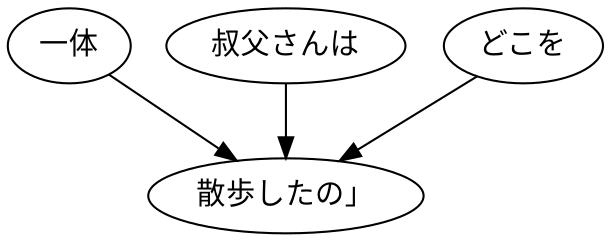 digraph graph7055 {
	node0 [label="一体"];
	node1 [label="叔父さんは"];
	node2 [label="どこを"];
	node3 [label="散歩したの」"];
	node0 -> node3;
	node1 -> node3;
	node2 -> node3;
}
